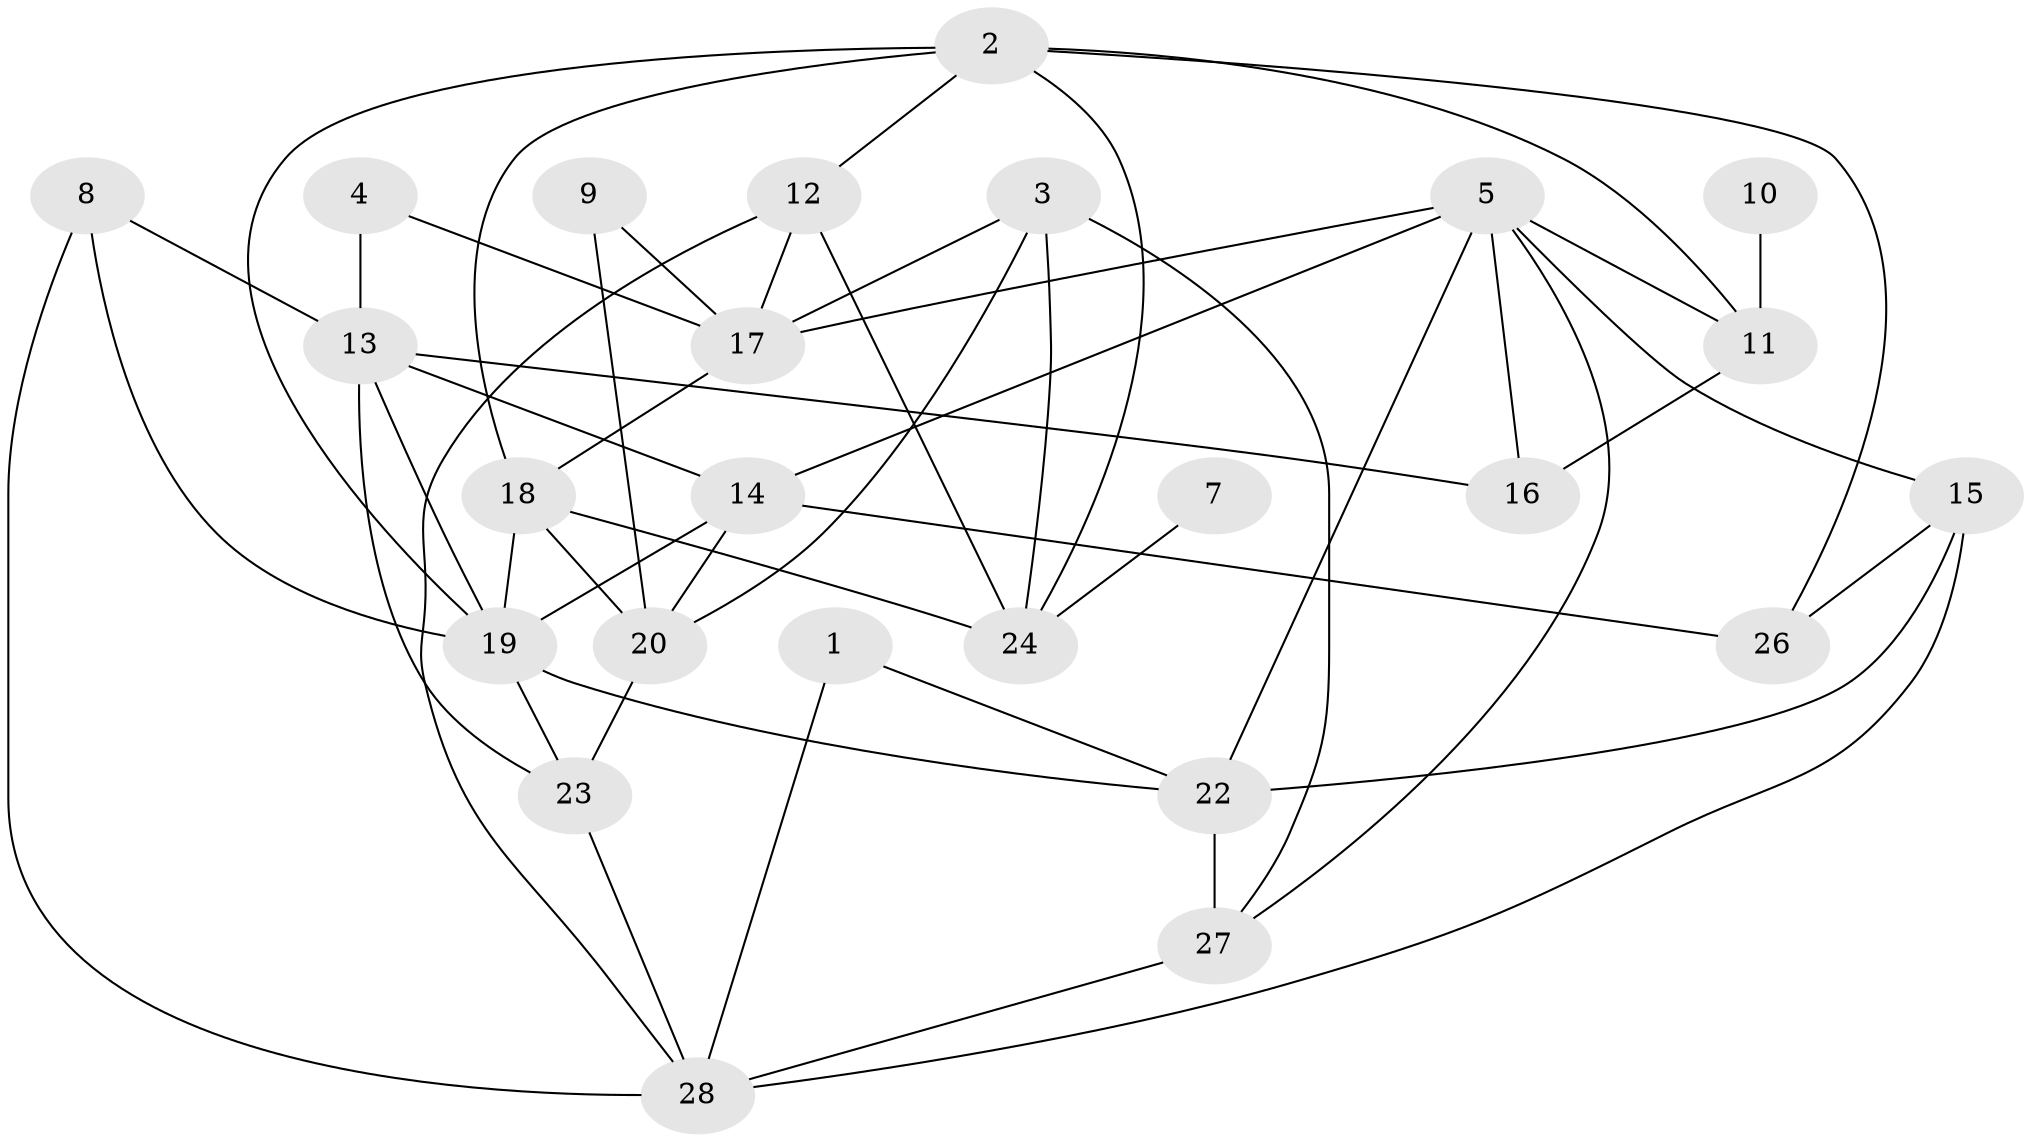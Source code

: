 // original degree distribution, {4: 0.23636363636363636, 3: 0.3090909090909091, 5: 0.05454545454545454, 2: 0.2, 7: 0.03636363636363636, 6: 0.03636363636363636, 0: 0.01818181818181818, 1: 0.10909090909090909}
// Generated by graph-tools (version 1.1) at 2025/48/03/06/25 01:48:57]
// undirected, 25 vertices, 52 edges
graph export_dot {
graph [start="1"]
  node [color=gray90,style=filled];
  1;
  2;
  3;
  4;
  5;
  7;
  8;
  9;
  10;
  11;
  12;
  13;
  14;
  15;
  16;
  17;
  18;
  19;
  20;
  22;
  23;
  24;
  26;
  27;
  28;
  1 -- 22 [weight=1.0];
  1 -- 28 [weight=1.0];
  2 -- 11 [weight=1.0];
  2 -- 12 [weight=1.0];
  2 -- 18 [weight=1.0];
  2 -- 19 [weight=1.0];
  2 -- 24 [weight=1.0];
  2 -- 26 [weight=1.0];
  3 -- 17 [weight=1.0];
  3 -- 20 [weight=1.0];
  3 -- 24 [weight=1.0];
  3 -- 27 [weight=1.0];
  4 -- 13 [weight=1.0];
  4 -- 17 [weight=1.0];
  5 -- 11 [weight=1.0];
  5 -- 14 [weight=1.0];
  5 -- 15 [weight=1.0];
  5 -- 16 [weight=1.0];
  5 -- 17 [weight=1.0];
  5 -- 22 [weight=1.0];
  5 -- 27 [weight=1.0];
  7 -- 24 [weight=1.0];
  8 -- 13 [weight=1.0];
  8 -- 19 [weight=1.0];
  8 -- 28 [weight=1.0];
  9 -- 17 [weight=1.0];
  9 -- 20 [weight=2.0];
  10 -- 11 [weight=1.0];
  11 -- 16 [weight=1.0];
  12 -- 17 [weight=1.0];
  12 -- 24 [weight=1.0];
  12 -- 28 [weight=1.0];
  13 -- 14 [weight=2.0];
  13 -- 16 [weight=1.0];
  13 -- 19 [weight=2.0];
  13 -- 23 [weight=1.0];
  14 -- 19 [weight=1.0];
  14 -- 20 [weight=1.0];
  14 -- 26 [weight=1.0];
  15 -- 22 [weight=1.0];
  15 -- 26 [weight=1.0];
  15 -- 28 [weight=1.0];
  17 -- 18 [weight=2.0];
  18 -- 19 [weight=1.0];
  18 -- 20 [weight=1.0];
  18 -- 24 [weight=1.0];
  19 -- 22 [weight=1.0];
  19 -- 23 [weight=1.0];
  20 -- 23 [weight=1.0];
  22 -- 27 [weight=2.0];
  23 -- 28 [weight=1.0];
  27 -- 28 [weight=1.0];
}
